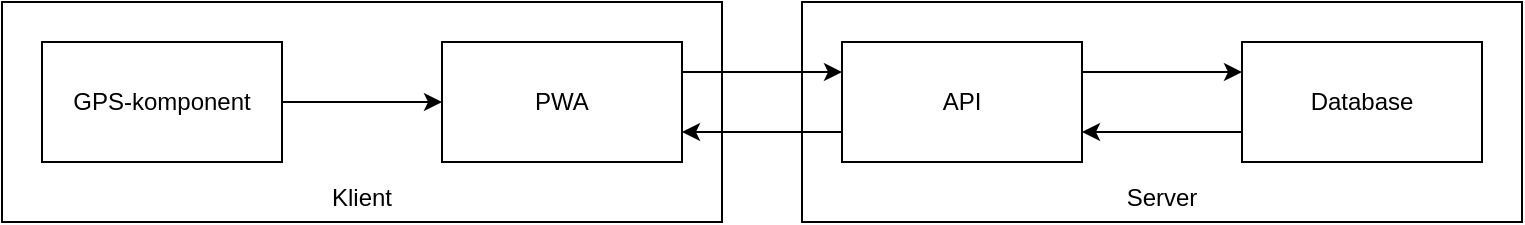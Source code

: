 <mxfile version="17.4.3" type="device"><diagram id="jGYMSDbJajWVIiFz9kzy" name="Page-1"><mxGraphModel dx="1422" dy="752" grid="1" gridSize="10" guides="1" tooltips="1" connect="1" arrows="1" fold="1" page="1" pageScale="1" pageWidth="827" pageHeight="1169" math="0" shadow="0"><root><mxCell id="0"/><mxCell id="1" parent="0"/><mxCell id="0ZcIL8haZxnCjEAY-db8-4" value="&lt;div&gt;&lt;br&gt;&lt;/div&gt;&lt;div&gt;&lt;br&gt;&lt;/div&gt;&lt;div&gt;&lt;br&gt;&lt;/div&gt;&lt;div&gt;&lt;br&gt;&lt;/div&gt;&lt;div&gt;&lt;br&gt;&lt;/div&gt;&lt;div&gt;&lt;br&gt;&lt;/div&gt;&lt;div&gt;Server&lt;br&gt;&lt;/div&gt;" style="rounded=0;whiteSpace=wrap;html=1;" vertex="1" parent="1"><mxGeometry x="440" y="300" width="360" height="110" as="geometry"/></mxCell><mxCell id="0ZcIL8haZxnCjEAY-db8-3" value="&lt;div&gt;&lt;br&gt;&lt;/div&gt;&lt;div&gt;&lt;br&gt;&lt;/div&gt;&lt;div&gt;&lt;br&gt;&lt;/div&gt;&lt;div&gt;&lt;br&gt;&lt;/div&gt;&lt;div&gt;&lt;br&gt;&lt;/div&gt;&lt;div&gt;&lt;br&gt;&lt;/div&gt;&lt;div&gt;Klient&lt;/div&gt;" style="rounded=0;whiteSpace=wrap;html=1;" vertex="1" parent="1"><mxGeometry x="40" y="300" width="360" height="110" as="geometry"/></mxCell><mxCell id="dxosED9lp5_jckB-7NcZ-5" style="edgeStyle=orthogonalEdgeStyle;rounded=0;orthogonalLoop=1;jettySize=auto;html=1;exitX=1;exitY=0.25;exitDx=0;exitDy=0;entryX=0;entryY=0.25;entryDx=0;entryDy=0;" parent="1" source="dxosED9lp5_jckB-7NcZ-1" target="dxosED9lp5_jckB-7NcZ-2" edge="1"><mxGeometry relative="1" as="geometry"/></mxCell><mxCell id="dxosED9lp5_jckB-7NcZ-1" value="PWA" style="rounded=0;whiteSpace=wrap;html=1;" parent="1" vertex="1"><mxGeometry x="260" y="320" width="120" height="60" as="geometry"/></mxCell><mxCell id="dxosED9lp5_jckB-7NcZ-6" style="edgeStyle=orthogonalEdgeStyle;rounded=0;orthogonalLoop=1;jettySize=auto;html=1;exitX=0;exitY=0.75;exitDx=0;exitDy=0;entryX=1;entryY=0.75;entryDx=0;entryDy=0;" parent="1" source="dxosED9lp5_jckB-7NcZ-2" target="dxosED9lp5_jckB-7NcZ-1" edge="1"><mxGeometry relative="1" as="geometry"/></mxCell><mxCell id="dxosED9lp5_jckB-7NcZ-7" style="edgeStyle=orthogonalEdgeStyle;rounded=0;orthogonalLoop=1;jettySize=auto;html=1;exitX=1;exitY=0.25;exitDx=0;exitDy=0;entryX=0;entryY=0.25;entryDx=0;entryDy=0;" parent="1" source="dxosED9lp5_jckB-7NcZ-2" target="dxosED9lp5_jckB-7NcZ-3" edge="1"><mxGeometry relative="1" as="geometry"/></mxCell><mxCell id="dxosED9lp5_jckB-7NcZ-2" value="API" style="rounded=0;whiteSpace=wrap;html=1;" parent="1" vertex="1"><mxGeometry x="460" y="320" width="120" height="60" as="geometry"/></mxCell><mxCell id="dxosED9lp5_jckB-7NcZ-8" style="edgeStyle=orthogonalEdgeStyle;rounded=0;orthogonalLoop=1;jettySize=auto;html=1;exitX=0;exitY=0.75;exitDx=0;exitDy=0;entryX=1;entryY=0.75;entryDx=0;entryDy=0;" parent="1" source="dxosED9lp5_jckB-7NcZ-3" target="dxosED9lp5_jckB-7NcZ-2" edge="1"><mxGeometry relative="1" as="geometry"/></mxCell><mxCell id="dxosED9lp5_jckB-7NcZ-3" value="Database" style="rounded=0;whiteSpace=wrap;html=1;" parent="1" vertex="1"><mxGeometry x="660" y="320" width="120" height="60" as="geometry"/></mxCell><mxCell id="0ZcIL8haZxnCjEAY-db8-1" value="GPS-komponent" style="rounded=0;whiteSpace=wrap;html=1;" vertex="1" parent="1"><mxGeometry x="60" y="320" width="120" height="60" as="geometry"/></mxCell><mxCell id="0ZcIL8haZxnCjEAY-db8-2" style="edgeStyle=orthogonalEdgeStyle;rounded=0;orthogonalLoop=1;jettySize=auto;html=1;exitX=1;exitY=0.5;exitDx=0;exitDy=0;entryX=0;entryY=0.5;entryDx=0;entryDy=0;" edge="1" parent="1" source="0ZcIL8haZxnCjEAY-db8-1" target="dxosED9lp5_jckB-7NcZ-1"><mxGeometry relative="1" as="geometry"><mxPoint x="390" y="345" as="sourcePoint"/><mxPoint x="470" y="345" as="targetPoint"/></mxGeometry></mxCell></root></mxGraphModel></diagram></mxfile>
